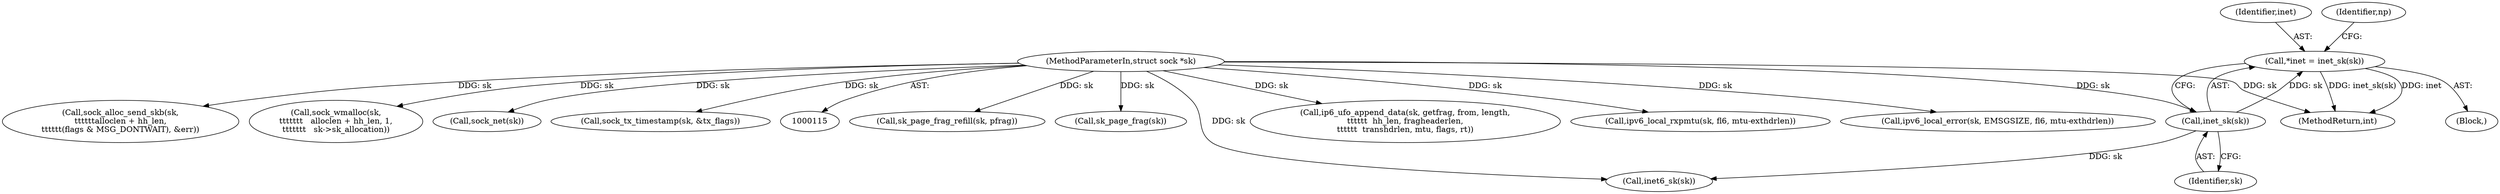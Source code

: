 digraph "0_linux_2811ebac2521ceac84f2bdae402455baa6a7fb47@pointer" {
"1000130" [label="(Call,*inet = inet_sk(sk))"];
"1000132" [label="(Call,inet_sk(sk))"];
"1000116" [label="(MethodParameterIn,struct sock *sk)"];
"1000131" [label="(Identifier,inet)"];
"1000133" [label="(Identifier,sk)"];
"1001190" [label="(Call,sk_page_frag_refill(sk, pfrag))"];
"1001182" [label="(Call,sk_page_frag(sk))"];
"1000116" [label="(MethodParameterIn,struct sock *sk)"];
"1000137" [label="(Call,inet6_sk(sk))"];
"1000701" [label="(Call,ip6_ufo_append_data(sk, getfrag, from, length,\n\t\t\t\t\t\t  hh_len, fragheaderlen,\n\t\t\t\t\t\t  transhdrlen, mtu, flags, rt))"];
"1000136" [label="(Identifier,np)"];
"1000675" [label="(Call,ipv6_local_rxpmtu(sk, fl6, mtu-exthdrlen))"];
"1000132" [label="(Call,inet_sk(sk))"];
"1000628" [label="(Call,ipv6_local_error(sk, EMSGSIZE, fl6, mtu-exthdrlen))"];
"1000911" [label="(Call,sock_alloc_send_skb(sk,\n\t\t\t\t\t\talloclen + hh_len,\n\t\t\t\t\t\t(flags & MSG_DONTWAIT), &err))"];
"1000940" [label="(Call,sock_wmalloc(sk,\n\t\t\t\t\t\t\t   alloclen + hh_len, 1,\n\t\t\t\t\t\t\t   sk->sk_allocation))"];
"1001325" [label="(Call,sock_net(sk))"];
"1001333" [label="(MethodReturn,int)"];
"1000130" [label="(Call,*inet = inet_sk(sk))"];
"1000128" [label="(Block,)"];
"1000644" [label="(Call,sock_tx_timestamp(sk, &tx_flags))"];
"1000130" -> "1000128"  [label="AST: "];
"1000130" -> "1000132"  [label="CFG: "];
"1000131" -> "1000130"  [label="AST: "];
"1000132" -> "1000130"  [label="AST: "];
"1000136" -> "1000130"  [label="CFG: "];
"1000130" -> "1001333"  [label="DDG: inet_sk(sk)"];
"1000130" -> "1001333"  [label="DDG: inet"];
"1000132" -> "1000130"  [label="DDG: sk"];
"1000132" -> "1000133"  [label="CFG: "];
"1000133" -> "1000132"  [label="AST: "];
"1000116" -> "1000132"  [label="DDG: sk"];
"1000132" -> "1000137"  [label="DDG: sk"];
"1000116" -> "1000115"  [label="AST: "];
"1000116" -> "1001333"  [label="DDG: sk"];
"1000116" -> "1000137"  [label="DDG: sk"];
"1000116" -> "1000628"  [label="DDG: sk"];
"1000116" -> "1000644"  [label="DDG: sk"];
"1000116" -> "1000675"  [label="DDG: sk"];
"1000116" -> "1000701"  [label="DDG: sk"];
"1000116" -> "1000911"  [label="DDG: sk"];
"1000116" -> "1000940"  [label="DDG: sk"];
"1000116" -> "1001182"  [label="DDG: sk"];
"1000116" -> "1001190"  [label="DDG: sk"];
"1000116" -> "1001325"  [label="DDG: sk"];
}

